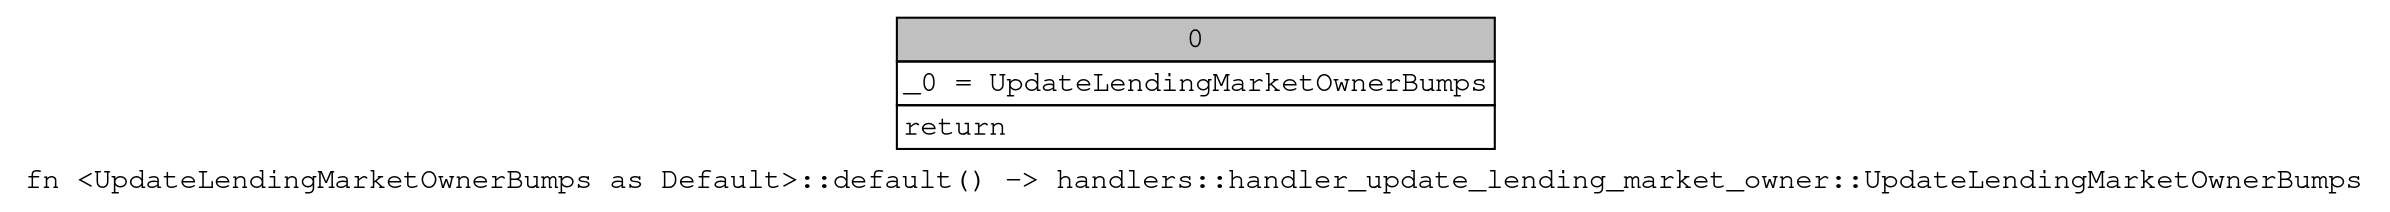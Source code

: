 digraph Mir_0_5906 {
    graph [fontname="Courier, monospace"];
    node [fontname="Courier, monospace"];
    edge [fontname="Courier, monospace"];
    label=<fn &lt;UpdateLendingMarketOwnerBumps as Default&gt;::default() -&gt; handlers::handler_update_lending_market_owner::UpdateLendingMarketOwnerBumps<br align="left"/>>;
    bb0__0_5906 [shape="none", label=<<table border="0" cellborder="1" cellspacing="0"><tr><td bgcolor="gray" align="center" colspan="1">0</td></tr><tr><td align="left" balign="left">_0 = UpdateLendingMarketOwnerBumps<br/></td></tr><tr><td align="left">return</td></tr></table>>];
}
